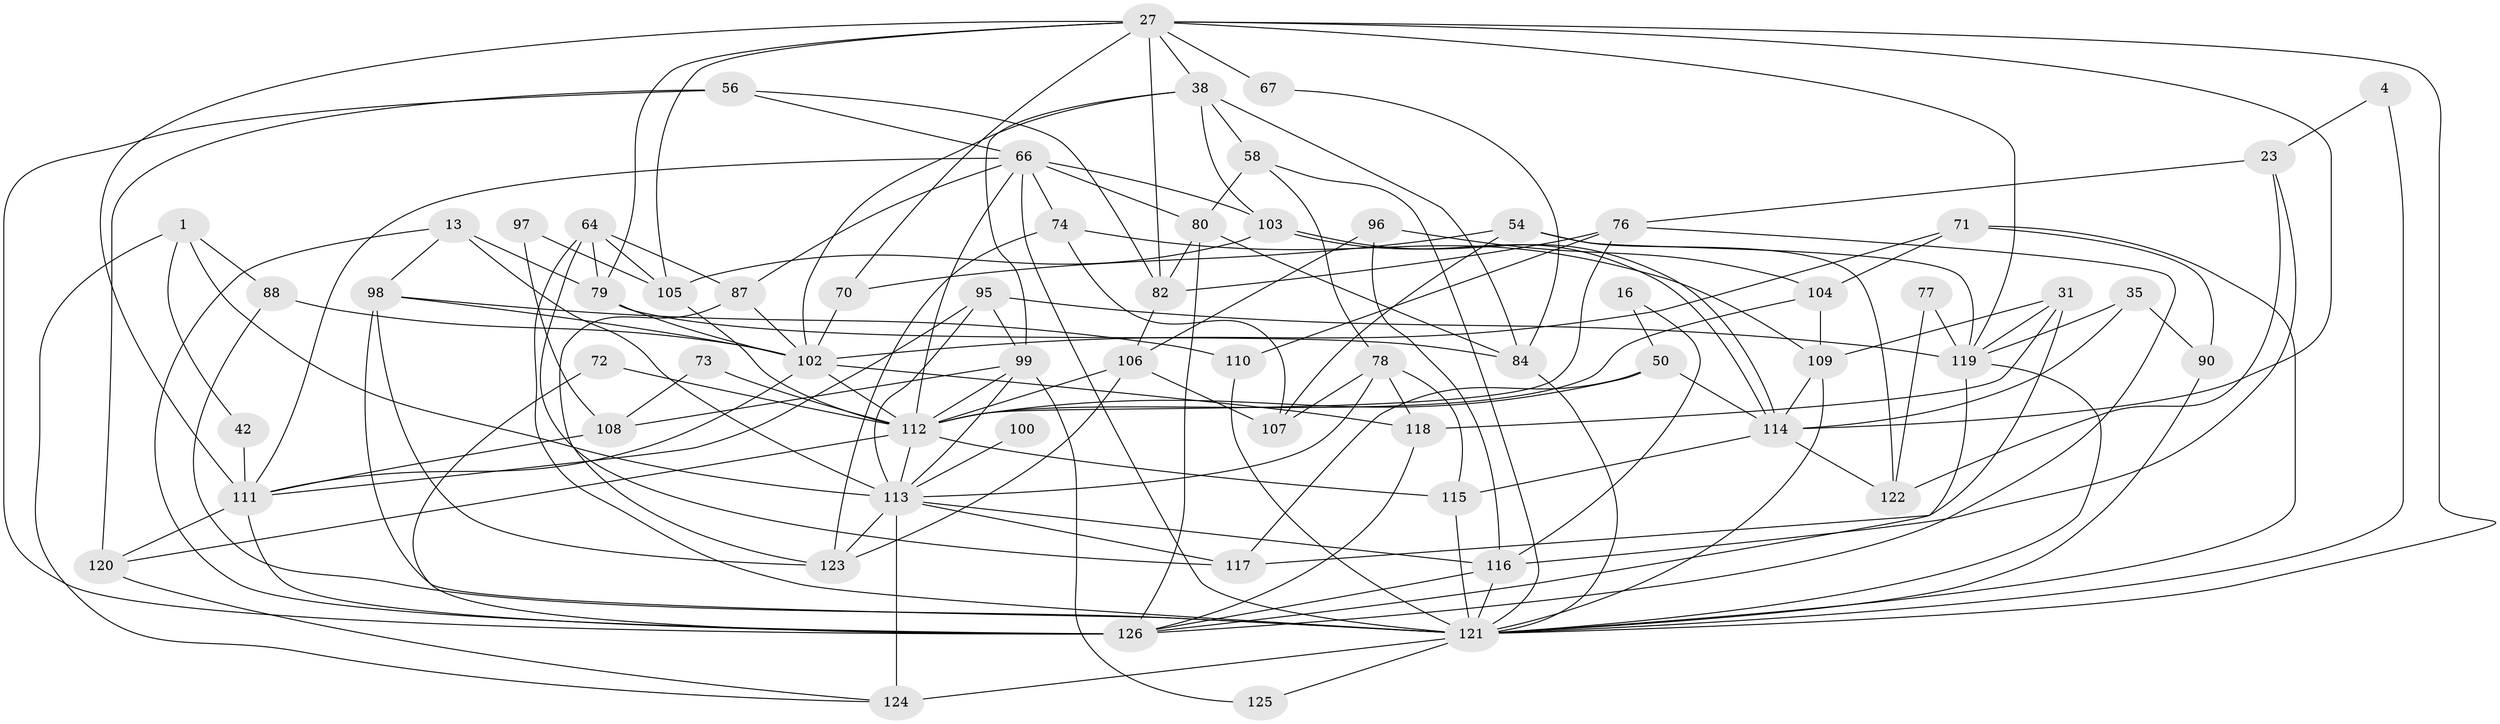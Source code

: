 // original degree distribution, {5: 0.18253968253968253, 4: 0.30158730158730157, 2: 0.10317460317460317, 3: 0.29365079365079366, 7: 0.05555555555555555, 6: 0.05555555555555555, 9: 0.007936507936507936}
// Generated by graph-tools (version 1.1) at 2025/50/03/09/25 04:50:04]
// undirected, 63 vertices, 153 edges
graph export_dot {
graph [start="1"]
  node [color=gray90,style=filled];
  1;
  4;
  13;
  16;
  23;
  27 [super="+24+18"];
  31 [super="+3"];
  35;
  38 [super="+8"];
  42;
  50;
  54;
  56 [super="+55"];
  58 [super="+22"];
  64;
  66 [super="+25+36"];
  67;
  70 [super="+33"];
  71;
  72;
  73;
  74;
  76 [super="+69"];
  77;
  78;
  79 [super="+9"];
  80;
  82 [super="+46"];
  84 [super="+30"];
  87;
  88 [super="+44"];
  90 [super="+85"];
  95 [super="+20"];
  96;
  97;
  98 [super="+89"];
  99 [super="+32"];
  100;
  102 [super="+41+91"];
  103;
  104 [super="+52"];
  105 [super="+62"];
  106;
  107;
  108;
  109 [super="+49"];
  110;
  111 [super="+48+86"];
  112 [super="+47+60+94"];
  113 [super="+7+57"];
  114;
  115;
  116 [super="+29"];
  117 [super="+83"];
  118;
  119 [super="+93+63"];
  120 [super="+101"];
  121 [super="+92+75"];
  122;
  123 [super="+6+34"];
  124 [super="+68"];
  125;
  126 [super="+61"];
  1 -- 42;
  1 -- 88 [weight=2];
  1 -- 113;
  1 -- 124;
  4 -- 23;
  4 -- 121;
  13 -- 79;
  13 -- 113 [weight=2];
  13 -- 126;
  13 -- 98;
  16 -- 50;
  16 -- 116;
  23 -- 116;
  23 -- 122;
  23 -- 76;
  27 -- 67 [weight=2];
  27 -- 70 [weight=3];
  27 -- 105;
  27 -- 38;
  27 -- 121;
  27 -- 79;
  27 -- 114;
  27 -- 82;
  27 -- 119;
  27 -- 111;
  31 -- 117 [weight=2];
  31 -- 118;
  31 -- 119;
  31 -- 109;
  35 -- 119;
  35 -- 114;
  35 -- 90;
  38 -- 103;
  38 -- 58;
  38 -- 84;
  38 -- 99 [weight=2];
  38 -- 102;
  42 -- 111;
  50 -- 114;
  50 -- 117;
  50 -- 112;
  54 -- 70;
  54 -- 107;
  54 -- 122;
  54 -- 119;
  56 -- 66;
  56 -- 120;
  56 -- 82;
  56 -- 126 [weight=2];
  58 -- 80 [weight=2];
  58 -- 78;
  58 -- 121;
  64 -- 117 [weight=2];
  64 -- 79;
  64 -- 87;
  64 -- 121;
  64 -- 105;
  66 -- 74 [weight=3];
  66 -- 103;
  66 -- 80;
  66 -- 112 [weight=3];
  66 -- 87;
  66 -- 121 [weight=2];
  66 -- 111;
  67 -- 84;
  70 -- 102;
  71 -- 90 [weight=2];
  71 -- 104;
  71 -- 121;
  71 -- 102;
  72 -- 112;
  72 -- 126;
  73 -- 108;
  73 -- 112 [weight=2];
  74 -- 107;
  74 -- 123;
  74 -- 109;
  76 -- 112;
  76 -- 82;
  76 -- 126;
  76 -- 110;
  77 -- 122;
  77 -- 119;
  78 -- 118;
  78 -- 107;
  78 -- 115;
  78 -- 113;
  79 -- 84;
  79 -- 102;
  80 -- 126;
  80 -- 84;
  80 -- 82;
  82 -- 106;
  84 -- 121;
  87 -- 123;
  87 -- 102;
  88 -- 121;
  88 -- 102;
  90 -- 121;
  95 -- 111 [weight=2];
  95 -- 113 [weight=2];
  95 -- 99;
  95 -- 119 [weight=3];
  96 -- 104 [weight=2];
  96 -- 106;
  96 -- 116;
  97 -- 105;
  97 -- 108;
  98 -- 123;
  98 -- 121;
  98 -- 110;
  98 -- 102;
  99 -- 112 [weight=2];
  99 -- 113;
  99 -- 108;
  99 -- 125;
  100 -- 113 [weight=2];
  102 -- 118;
  102 -- 111 [weight=2];
  102 -- 112;
  103 -- 114;
  103 -- 114;
  103 -- 105;
  104 -- 109;
  104 -- 112;
  105 -- 112;
  106 -- 107;
  106 -- 123;
  106 -- 112;
  108 -- 111;
  109 -- 114 [weight=2];
  109 -- 121;
  110 -- 121;
  111 -- 120;
  111 -- 126 [weight=3];
  112 -- 120 [weight=2];
  112 -- 113;
  112 -- 115;
  113 -- 123 [weight=2];
  113 -- 124;
  113 -- 116;
  113 -- 117;
  114 -- 115;
  114 -- 122;
  115 -- 121;
  116 -- 121 [weight=2];
  116 -- 126 [weight=2];
  118 -- 126;
  119 -- 126;
  119 -- 121;
  120 -- 124;
  121 -- 124 [weight=2];
  121 -- 125;
}
